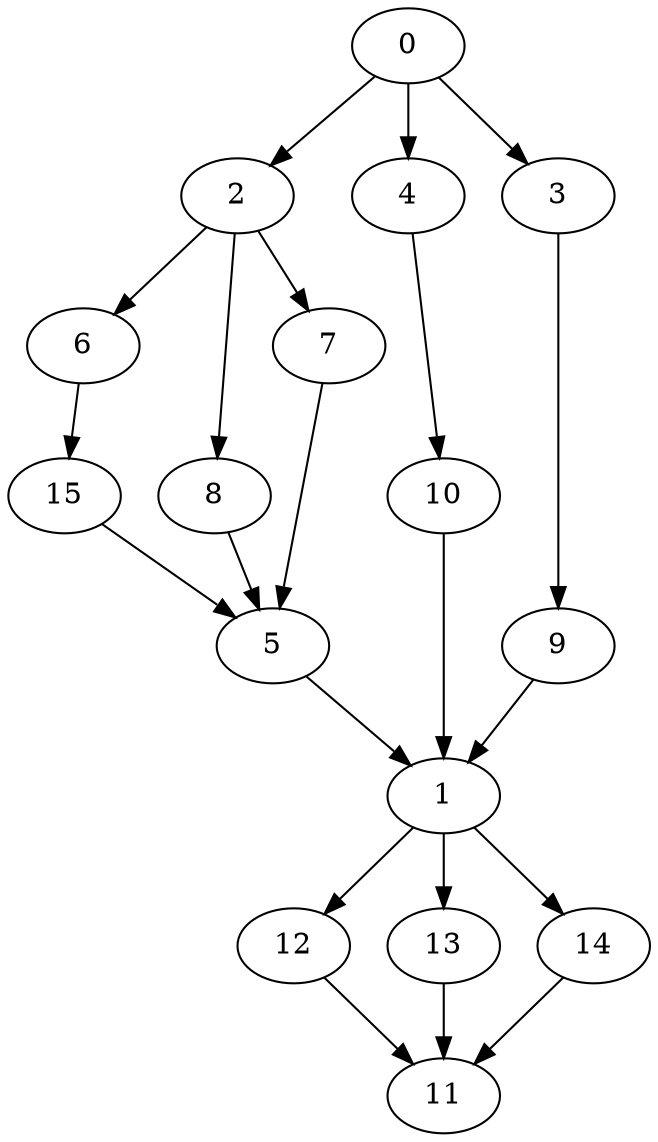 digraph "SeriesParallel-MaxBf-5_Nodes_16_CCR_10.00_WeightType_Random#5" {
	graph ["Duplicate states"=0,
		GraphType=S_P,
		"Max states in OPEN"=0,
		Modes="120000ms; topo-ordered tasks, ; Pruning: task equivalence, fixed order ready list, ; F-value: ; Optimisation: best schedule length (\
SL) optimisation on equal, ",
		NumberOfTasks=16,
		"Pruned using list schedule length"=120,
		"States removed from OPEN"=0,
		TargetSystem="Homogeneous-2",
		"Time to schedule (ms)"=111,
		"Total idle time"=0,
		"Total schedule length"=98,
		"Total sequential time"=98,
		"Total states created"=240
	];
	0	["Finish time"=10,
		Processor=0,
		"Start time"=0,
		Weight=10];
	2	["Finish time"=16,
		Processor=0,
		"Start time"=10,
		Weight=6];
	0 -> 2	[Weight=34];
	4	["Finish time"=26,
		Processor=0,
		"Start time"=19,
		Weight=7];
	0 -> 4	[Weight=34];
	3	["Finish time"=50,
		Processor=0,
		"Start time"=43,
		Weight=7];
	0 -> 3	[Weight=40];
	6	["Finish time"=19,
		Processor=0,
		"Start time"=16,
		Weight=3];
	2 -> 6	[Weight=60];
	8	["Finish time"=34,
		Processor=0,
		"Start time"=26,
		Weight=8];
	2 -> 8	[Weight=47];
	7	["Finish time"=43,
		Processor=0,
		"Start time"=37,
		Weight=6];
	2 -> 7	[Weight=47];
	15	["Finish time"=37,
		Processor=0,
		"Start time"=34,
		Weight=3];
	6 -> 15	[Weight=27];
	10	["Finish time"=59,
		Processor=0,
		"Start time"=50,
		Weight=9];
	4 -> 10	[Weight=54];
	5	["Finish time"=62,
		Processor=0,
		"Start time"=59,
		Weight=3];
	8 -> 5	[Weight=67];
	15 -> 5	[Weight=67];
	7 -> 5	[Weight=34];
	9	["Finish time"=66,
		Processor=0,
		"Start time"=62,
		Weight=4];
	3 -> 9	[Weight=40];
	1	["Finish time"=70,
		Processor=0,
		"Start time"=66,
		Weight=4];
	10 -> 1	[Weight=60];
	5 -> 1	[Weight=47];
	9 -> 1	[Weight=34];
	12	["Finish time"=74,
		Processor=0,
		"Start time"=70,
		Weight=4];
	1 -> 12	[Weight=67];
	13	["Finish time"=83,
		Processor=0,
		"Start time"=74,
		Weight=9];
	1 -> 13	[Weight=13];
	14	["Finish time"=90,
		Processor=0,
		"Start time"=83,
		Weight=7];
	1 -> 14	[Weight=60];
	11	["Finish time"=98,
		Processor=0,
		"Start time"=90,
		Weight=8];
	12 -> 11	[Weight=60];
	13 -> 11	[Weight=47];
	14 -> 11	[Weight=40];
}
